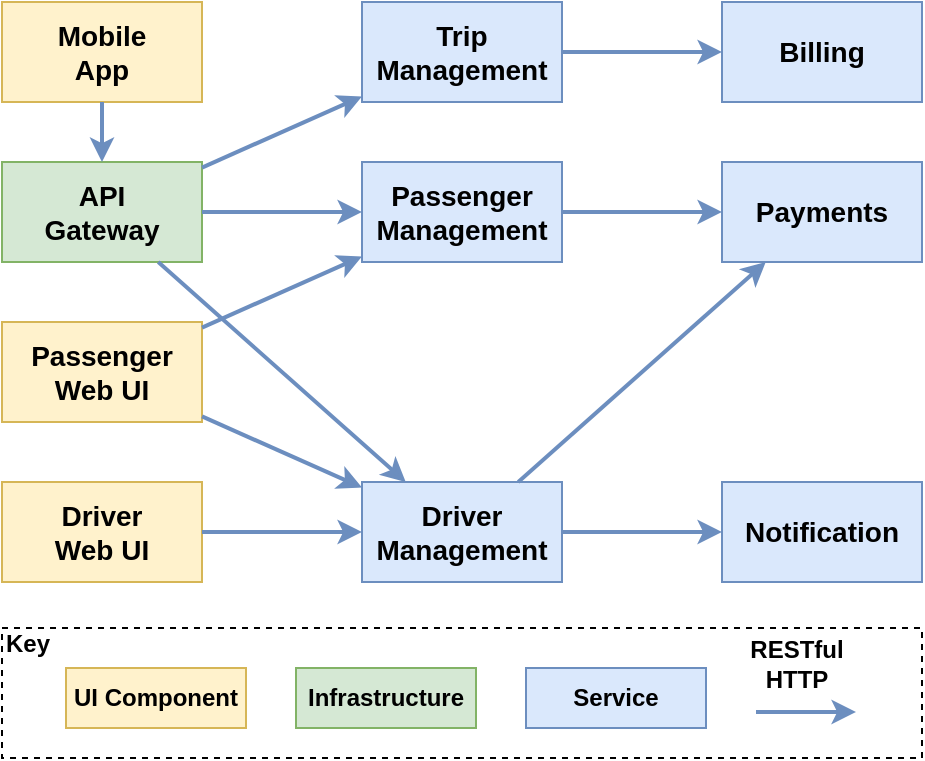 <mxfile version="12.1.6" type="device" pages="1"><diagram id="NMOo7IovtybQFlLzQb1C" name="Page-1"><mxGraphModel dx="1422" dy="966" grid="1" gridSize="10" guides="1" tooltips="1" connect="1" arrows="1" fold="1" page="1" pageScale="1" pageWidth="1169" pageHeight="827" math="0" shadow="0"><root><mxCell id="0"/><mxCell id="1" parent="0"/><mxCell id="f6s3K-6i3BD63ZTz-eEH-28" value="&lt;b&gt;Key&lt;/b&gt;" style="rounded=0;whiteSpace=wrap;html=1;fontSize=12;dashed=1;align=left;horizontal=1;fontFamily=Helvetica;verticalAlign=top;spacingTop=-6;" vertex="1" parent="1"><mxGeometry x="330" y="393" width="460" height="65" as="geometry"/></mxCell><mxCell id="f6s3K-6i3BD63ZTz-eEH-1" value="Passenger Management" style="rounded=0;whiteSpace=wrap;html=1;fillColor=#dae8fc;strokeColor=#6c8ebf;fontStyle=1;fontSize=14;" vertex="1" parent="1"><mxGeometry x="510" y="160" width="100" height="50" as="geometry"/></mxCell><mxCell id="f6s3K-6i3BD63ZTz-eEH-2" value="Driver Management" style="rounded=0;whiteSpace=wrap;html=1;fillColor=#dae8fc;strokeColor=#6c8ebf;fontStyle=1;fontSize=14;" vertex="1" parent="1"><mxGeometry x="510" y="320" width="100" height="50" as="geometry"/></mxCell><mxCell id="f6s3K-6i3BD63ZTz-eEH-3" value="Trip&lt;br&gt;Management" style="rounded=0;whiteSpace=wrap;html=1;fillColor=#dae8fc;strokeColor=#6c8ebf;fontStyle=1;fontSize=14;" vertex="1" parent="1"><mxGeometry x="510" y="80" width="100" height="50" as="geometry"/></mxCell><mxCell id="f6s3K-6i3BD63ZTz-eEH-4" value="Billing" style="rounded=0;whiteSpace=wrap;html=1;fillColor=#dae8fc;strokeColor=#6c8ebf;fontStyle=1;fontSize=14;" vertex="1" parent="1"><mxGeometry x="690" y="80" width="100" height="50" as="geometry"/></mxCell><mxCell id="f6s3K-6i3BD63ZTz-eEH-5" value="Payments" style="rounded=0;whiteSpace=wrap;html=1;fillColor=#dae8fc;strokeColor=#6c8ebf;fontStyle=1;fontSize=14;" vertex="1" parent="1"><mxGeometry x="690" y="160" width="100" height="50" as="geometry"/></mxCell><mxCell id="f6s3K-6i3BD63ZTz-eEH-6" value="Notification" style="rounded=0;whiteSpace=wrap;html=1;fillColor=#dae8fc;strokeColor=#6c8ebf;fontStyle=1;fontSize=14;" vertex="1" parent="1"><mxGeometry x="690" y="320" width="100" height="50" as="geometry"/></mxCell><mxCell id="f6s3K-6i3BD63ZTz-eEH-7" value="" style="endArrow=classic;html=1;fontSize=14;fillColor=#dae8fc;strokeColor=#6c8ebf;strokeWidth=2;" edge="1" parent="1" source="f6s3K-6i3BD63ZTz-eEH-1" target="f6s3K-6i3BD63ZTz-eEH-5"><mxGeometry width="50" height="50" relative="1" as="geometry"><mxPoint x="250" y="530" as="sourcePoint"/><mxPoint x="300" y="480" as="targetPoint"/></mxGeometry></mxCell><mxCell id="f6s3K-6i3BD63ZTz-eEH-8" value="" style="endArrow=classic;html=1;fontSize=14;fillColor=#dae8fc;strokeColor=#6c8ebf;strokeWidth=2;" edge="1" parent="1" source="f6s3K-6i3BD63ZTz-eEH-2" target="f6s3K-6i3BD63ZTz-eEH-5"><mxGeometry width="50" height="50" relative="1" as="geometry"><mxPoint x="660" y="220" as="sourcePoint"/><mxPoint x="740" y="220" as="targetPoint"/></mxGeometry></mxCell><mxCell id="f6s3K-6i3BD63ZTz-eEH-9" value="" style="endArrow=classic;html=1;fontSize=14;fillColor=#dae8fc;strokeColor=#6c8ebf;strokeWidth=2;" edge="1" parent="1" source="f6s3K-6i3BD63ZTz-eEH-2" target="f6s3K-6i3BD63ZTz-eEH-6"><mxGeometry width="50" height="50" relative="1" as="geometry"><mxPoint x="670" y="230" as="sourcePoint"/><mxPoint x="750" y="230" as="targetPoint"/></mxGeometry></mxCell><mxCell id="f6s3K-6i3BD63ZTz-eEH-10" value="" style="endArrow=classic;html=1;fontSize=14;fillColor=#dae8fc;strokeColor=#6c8ebf;strokeWidth=2;" edge="1" parent="1" source="f6s3K-6i3BD63ZTz-eEH-3" target="f6s3K-6i3BD63ZTz-eEH-4"><mxGeometry width="50" height="50" relative="1" as="geometry"><mxPoint x="680" y="240" as="sourcePoint"/><mxPoint x="760" y="240" as="targetPoint"/></mxGeometry></mxCell><mxCell id="f6s3K-6i3BD63ZTz-eEH-11" value="Passenger&lt;br&gt;Web UI" style="rounded=0;whiteSpace=wrap;html=1;fillColor=#fff2cc;strokeColor=#d6b656;fontStyle=1;fontSize=14;" vertex="1" parent="1"><mxGeometry x="330" y="240" width="100" height="50" as="geometry"/></mxCell><mxCell id="f6s3K-6i3BD63ZTz-eEH-12" value="Driver&lt;br&gt;Web UI" style="rounded=0;whiteSpace=wrap;html=1;fillColor=#fff2cc;strokeColor=#d6b656;fontStyle=1;fontSize=14;" vertex="1" parent="1"><mxGeometry x="330" y="320" width="100" height="50" as="geometry"/></mxCell><mxCell id="f6s3K-6i3BD63ZTz-eEH-13" value="Mobile&lt;br&gt;App" style="rounded=0;whiteSpace=wrap;html=1;fillColor=#fff2cc;strokeColor=#d6b656;fontStyle=1;fontSize=14;" vertex="1" parent="1"><mxGeometry x="330" y="80" width="100" height="50" as="geometry"/></mxCell><mxCell id="f6s3K-6i3BD63ZTz-eEH-14" value="API&lt;br&gt;Gateway" style="rounded=0;whiteSpace=wrap;html=1;fillColor=#d5e8d4;strokeColor=#82b366;fontStyle=1;fontSize=14;" vertex="1" parent="1"><mxGeometry x="330" y="160" width="100" height="50" as="geometry"/></mxCell><mxCell id="f6s3K-6i3BD63ZTz-eEH-15" value="" style="endArrow=classic;html=1;fontSize=14;fillColor=#dae8fc;strokeColor=#6c8ebf;strokeWidth=2;" edge="1" parent="1" source="f6s3K-6i3BD63ZTz-eEH-14" target="f6s3K-6i3BD63ZTz-eEH-1"><mxGeometry width="50" height="50" relative="1" as="geometry"><mxPoint x="640" y="215" as="sourcePoint"/><mxPoint x="740" y="215" as="targetPoint"/></mxGeometry></mxCell><mxCell id="f6s3K-6i3BD63ZTz-eEH-16" value="" style="endArrow=classic;html=1;fontSize=14;fillColor=#dae8fc;strokeColor=#6c8ebf;strokeWidth=2;" edge="1" parent="1" source="f6s3K-6i3BD63ZTz-eEH-14" target="f6s3K-6i3BD63ZTz-eEH-2"><mxGeometry width="50" height="50" relative="1" as="geometry"><mxPoint x="650" y="225" as="sourcePoint"/><mxPoint x="750" y="225" as="targetPoint"/></mxGeometry></mxCell><mxCell id="f6s3K-6i3BD63ZTz-eEH-17" value="" style="endArrow=classic;html=1;fontSize=14;fillColor=#dae8fc;strokeColor=#6c8ebf;strokeWidth=2;" edge="1" parent="1" source="f6s3K-6i3BD63ZTz-eEH-14" target="f6s3K-6i3BD63ZTz-eEH-3"><mxGeometry width="50" height="50" relative="1" as="geometry"><mxPoint x="660" y="235" as="sourcePoint"/><mxPoint x="760" y="235" as="targetPoint"/></mxGeometry></mxCell><mxCell id="f6s3K-6i3BD63ZTz-eEH-18" value="" style="endArrow=classic;html=1;fontSize=14;fillColor=#dae8fc;strokeColor=#6c8ebf;strokeWidth=2;" edge="1" parent="1" source="f6s3K-6i3BD63ZTz-eEH-13" target="f6s3K-6i3BD63ZTz-eEH-14"><mxGeometry width="50" height="50" relative="1" as="geometry"><mxPoint x="670" y="245" as="sourcePoint"/><mxPoint x="770" y="245" as="targetPoint"/></mxGeometry></mxCell><mxCell id="f6s3K-6i3BD63ZTz-eEH-19" value="" style="endArrow=classic;html=1;fontSize=14;fillColor=#dae8fc;strokeColor=#6c8ebf;strokeWidth=2;" edge="1" parent="1" source="f6s3K-6i3BD63ZTz-eEH-12" target="f6s3K-6i3BD63ZTz-eEH-2"><mxGeometry width="50" height="50" relative="1" as="geometry"><mxPoint x="680" y="255" as="sourcePoint"/><mxPoint x="780" y="255" as="targetPoint"/></mxGeometry></mxCell><mxCell id="f6s3K-6i3BD63ZTz-eEH-20" value="" style="endArrow=classic;html=1;fontSize=14;fillColor=#dae8fc;strokeColor=#6c8ebf;strokeWidth=2;" edge="1" parent="1" source="f6s3K-6i3BD63ZTz-eEH-11" target="f6s3K-6i3BD63ZTz-eEH-1"><mxGeometry width="50" height="50" relative="1" as="geometry"><mxPoint x="690" y="265" as="sourcePoint"/><mxPoint x="790" y="265" as="targetPoint"/></mxGeometry></mxCell><mxCell id="f6s3K-6i3BD63ZTz-eEH-21" value="" style="endArrow=classic;html=1;fontSize=14;fillColor=#dae8fc;strokeColor=#6c8ebf;strokeWidth=2;" edge="1" parent="1" source="f6s3K-6i3BD63ZTz-eEH-11" target="f6s3K-6i3BD63ZTz-eEH-2"><mxGeometry width="50" height="50" relative="1" as="geometry"><mxPoint x="700" y="275" as="sourcePoint"/><mxPoint x="800" y="275" as="targetPoint"/></mxGeometry></mxCell><mxCell id="f6s3K-6i3BD63ZTz-eEH-24" value="UI Component" style="rounded=0;whiteSpace=wrap;html=1;fillColor=#fff2cc;strokeColor=#d6b656;fontStyle=1;fontSize=12;" vertex="1" parent="1"><mxGeometry x="362" y="413" width="90" height="30" as="geometry"/></mxCell><mxCell id="f6s3K-6i3BD63ZTz-eEH-25" value="Infrastructure" style="rounded=0;whiteSpace=wrap;html=1;fillColor=#d5e8d4;strokeColor=#82b366;fontStyle=1;fontSize=12;" vertex="1" parent="1"><mxGeometry x="477" y="413" width="90" height="30" as="geometry"/></mxCell><mxCell id="f6s3K-6i3BD63ZTz-eEH-26" value="Service" style="rounded=0;whiteSpace=wrap;html=1;fillColor=#dae8fc;strokeColor=#6c8ebf;fontStyle=1;fontSize=12;" vertex="1" parent="1"><mxGeometry x="592" y="413" width="90" height="30" as="geometry"/></mxCell><mxCell id="f6s3K-6i3BD63ZTz-eEH-27" value="RESTful&lt;br&gt;HTTP" style="endArrow=classic;html=1;fontSize=12;fillColor=#dae8fc;strokeColor=#6c8ebf;strokeWidth=2;fontStyle=1" edge="1" parent="1"><mxGeometry x="-0.2" y="24" width="50" height="50" relative="1" as="geometry"><mxPoint x="707" y="435" as="sourcePoint"/><mxPoint x="757" y="435" as="targetPoint"/><mxPoint as="offset"/></mxGeometry></mxCell></root></mxGraphModel></diagram></mxfile>